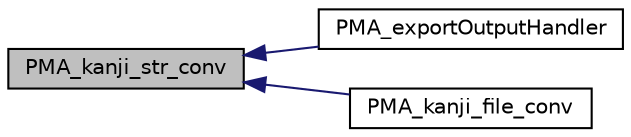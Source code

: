 digraph G
{
  edge [fontname="Helvetica",fontsize="10",labelfontname="Helvetica",labelfontsize="10"];
  node [fontname="Helvetica",fontsize="10",shape=record];
  rankdir="LR";
  Node1 [label="PMA_kanji_str_conv",height=0.2,width=0.4,color="black", fillcolor="grey75", style="filled" fontcolor="black"];
  Node1 -> Node2 [dir="back",color="midnightblue",fontsize="10",style="solid",fontname="Helvetica"];
  Node2 [label="PMA_exportOutputHandler",height=0.2,width=0.4,color="black", fillcolor="white", style="filled",URL="$export_8php.html#af2960e851688994c2c2217bd257c02c9",tooltip="Output handler for all exports, if needed buffering, it stores data into $dump_buffer, otherwise it prints thems out."];
  Node1 -> Node3 [dir="back",color="midnightblue",fontsize="10",style="solid",fontname="Helvetica"];
  Node3 [label="PMA_kanji_file_conv",height=0.2,width=0.4,color="black", fillcolor="white", style="filled",URL="$kanji-encoding_8lib_8php.html#a73e8553985ab85a1175320bb99a2eb91",tooltip="Kanji file encoding convert 2002/1/4 by Y.Kawada."];
}
